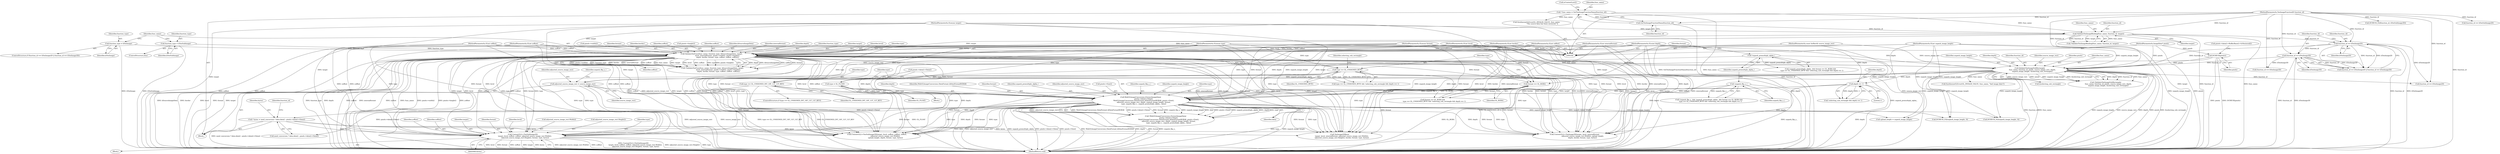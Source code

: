 digraph "0_Chrome_b43de74aa37a65c608308a122098204ab9c2702f@pointer" {
"1000299" [label="(Call,ContextGL()->TexSubImage2D(\n        target, level, xoffset, yoffset, adjusted_source_image_rect.Width(),\n         adjusted_source_image_rect.Height(), format, type, bytes))"];
"1000159" [label="(Call,ValidateTexFunc(func_name, function_type, kSourceImageData, target,\n                       level, internalformat, pixels->width(), pixels->height(),\n                       depth, border, format, type, xoffset, yoffset, zoffset))"];
"1000136" [label="(Call,ValidateTexImageBinding(func_name, function_id, target))"];
"1000117" [label="(Call,* func_name = GetTexImageFunctionName(function_id))"];
"1000119" [label="(Call,GetTexImageFunctionName(function_id))"];
"1000101" [label="(MethodParameterIn,TexImageFunctionID function_id)"];
"1000102" [label="(MethodParameterIn,GLenum target)"];
"1000150" [label="(Call,function_type = kTexImage)"];
"1000154" [label="(Call,function_type = kTexSubImage)"];
"1000103" [label="(MethodParameterIn,GLint level)"];
"1000104" [label="(MethodParameterIn,GLint internalformat)"];
"1000108" [label="(MethodParameterIn,GLsizei depth)"];
"1000105" [label="(MethodParameterIn,GLint border)"];
"1000106" [label="(MethodParameterIn,GLenum format)"];
"1000107" [label="(MethodParameterIn,GLenum type)"];
"1000109" [label="(MethodParameterIn,GLint xoffset)"];
"1000110" [label="(MethodParameterIn,GLint yoffset)"];
"1000111" [label="(MethodParameterIn,GLint zoffset)"];
"1000246" [label="(Call,WebGLImageConversion::ExtractImageData(\n            pixels->data()->Data(),\n            WebGLImageConversion::DataFormat::kDataFormatRGBA8, pixels->Size(),\n            adjusted_source_image_rect, depth, unpack_image_height, format,\n            type, unpack_flip_y_, unpack_premultiply_alpha_, data))"];
"1000194" [label="(Call,adjusted_source_image_rect = source_image_rect)"];
"1000182" [label="(Call,ValidateTexImageSubRectangle(\n          func_name, function_id, pixels, source_image_rect, depth,\n          unpack_image_height, &selecting_sub_rectangle))"];
"1000147" [label="(Call,function_id == kTexImage3D)"];
"1000144" [label="(Call,function_id == kTexImage2D)"];
"1000124" [label="(Call,DCHECK(pixels))"];
"1000112" [label="(MethodParameterIn,ImageData* pixels)"];
"1000113" [label="(MethodParameterIn,const IntRect& source_image_rect)"];
"1000114" [label="(MethodParameterIn,GLint unpack_image_height)"];
"1000227" [label="(Call,depth == 1)"];
"1000217" [label="(Call,format == GL_RGBA)"];
"1000237" [label="(Call,type == GL_UNSIGNED_INT_10F_11F_11F_REV)"];
"1000221" [label="(Call,type == GL_UNSIGNED_BYTE)"];
"1000241" [label="(Call,type = GL_FLOAT)"];
"1000211" [label="(Call,!unpack_flip_y_)"];
"1000214" [label="(Call,!unpack_premultiply_alpha_)"];
"1000266" [label="(Call,* bytes = need_conversion ? data.data() : pixels->data()->Data())"];
"1000195" [label="(Identifier,adjusted_source_image_rect)"];
"1000104" [label="(MethodParameterIn,GLint internalformat)"];
"1000110" [label="(MethodParameterIn,GLint yoffset)"];
"1000172" [label="(Identifier,xoffset)"];
"1000113" [label="(MethodParameterIn,const IntRect& source_image_rect)"];
"1000103" [label="(MethodParameterIn,GLint level)"];
"1000105" [label="(MethodParameterIn,GLint border)"];
"1000251" [label="(Identifier,depth)"];
"1000268" [label="(Call,need_conversion ? data.data() : pixels->data()->Data())"];
"1000162" [label="(Identifier,kSourceImageData)"];
"1000248" [label="(Identifier,WebGLImageConversion::DataFormat::kDataFormatRGBA8)"];
"1000196" [label="(Identifier,source_image_rect)"];
"1000242" [label="(Identifier,type)"];
"1000122" [label="(Call,isContextLost())"];
"1000194" [label="(Call,adjusted_source_image_rect = source_image_rect)"];
"1000219" [label="(Identifier,GL_RGBA)"];
"1000198" [label="(Identifier,unpack_flip_y_)"];
"1000215" [label="(Identifier,unpack_premultiply_alpha_)"];
"1000101" [label="(MethodParameterIn,TexImageFunctionID function_id)"];
"1000137" [label="(Identifier,func_name)"];
"1000150" [label="(Call,function_type = kTexImage)"];
"1000280" [label="(Call,TexImage2DBase(\n        target, level, internalformat, adjusted_source_image_rect.Width(),\n        adjusted_source_image_rect.Height(), border, format, type, bytes))"];
"1000212" [label="(Identifier,unpack_flip_y_)"];
"1000253" [label="(Identifier,format)"];
"1000188" [label="(Identifier,unpack_image_height)"];
"1000181" [label="(Call,!ValidateTexImageSubRectangle(\n          func_name, function_id, pixels, source_image_rect, depth,\n          unpack_image_height, &selecting_sub_rectangle))"];
"1000256" [label="(Identifier,unpack_premultiply_alpha_)"];
"1000226" [label="(Identifier,selecting_sub_rectangle)"];
"1000154" [label="(Call,function_type = kTexSubImage)"];
"1000224" [label="(Call,!selecting_sub_rectangle && depth == 1)"];
"1000182" [label="(Call,ValidateTexImageSubRectangle(\n          func_name, function_id, pixels, source_image_rect, depth,\n          unpack_image_height, &selecting_sub_rectangle))"];
"1000152" [label="(Identifier,kTexImage)"];
"1000246" [label="(Call,WebGLImageConversion::ExtractImageData(\n            pixels->data()->Data(),\n            WebGLImageConversion::DataFormat::kDataFormatRGBA8, pixels->Size(),\n            adjusted_source_image_rect, depth, unpack_image_height, format,\n            type, unpack_flip_y_, unpack_premultiply_alpha_, data))"];
"1000243" [label="(Identifier,GL_FLOAT)"];
"1000165" [label="(Identifier,internalformat)"];
"1000240" [label="(Block,)"];
"1000247" [label="(Call,pixels->data()->Data())"];
"1000222" [label="(Identifier,type)"];
"1000342" [label="(Call,ContextGL()->TexSubImage3D(target, level, xoffset, yoffset, zoffset,\n                                 adjusted_source_image_rect.Width(),\n                                 upload_height, depth, format, type, bytes))"];
"1000151" [label="(Identifier,function_type)"];
"1000216" [label="(Call,format == GL_RGBA &&\n      type == GL_UNSIGNED_BYTE && !selecting_sub_rectangle && depth == 1)"];
"1000147" [label="(Call,function_id == kTexImage3D)"];
"1000107" [label="(MethodParameterIn,GLenum type)"];
"1000148" [label="(Identifier,function_id)"];
"1000239" [label="(Identifier,GL_UNSIGNED_INT_10F_11F_11F_REV)"];
"1000326" [label="(Call,ContextGL()->TexImage3D(target, level, internalformat,\n                               adjusted_source_image_rect.Width(), upload_height,\n                              depth, border, format, type, bytes))"];
"1000145" [label="(Identifier,function_id)"];
"1000106" [label="(MethodParameterIn,GLenum format)"];
"1000146" [label="(Identifier,kTexImage2D)"];
"1000168" [label="(Identifier,depth)"];
"1000115" [label="(Block,)"];
"1000220" [label="(Call,type == GL_UNSIGNED_BYTE && !selecting_sub_rectangle && depth == 1)"];
"1000161" [label="(Identifier,function_type)"];
"1000304" [label="(Call,adjusted_source_image_rect.Width())"];
"1000156" [label="(Identifier,kTexSubImage)"];
"1000111" [label="(MethodParameterIn,GLint zoffset)"];
"1000273" [label="(Call,function_id == kTexImage2D)"];
"1000227" [label="(Call,depth == 1)"];
"1000149" [label="(Identifier,kTexImage3D)"];
"1000139" [label="(Identifier,target)"];
"1000267" [label="(Identifier,bytes)"];
"1000163" [label="(Identifier,target)"];
"1000155" [label="(Identifier,function_type)"];
"1000108" [label="(MethodParameterIn,GLsizei depth)"];
"1000250" [label="(Identifier,adjusted_source_image_rect)"];
"1000125" [label="(Identifier,pixels)"];
"1000295" [label="(Block,)"];
"1000318" [label="(Call,upload_height = unpack_image_height)"];
"1000153" [label="(ControlStructure,else)"];
"1000228" [label="(Identifier,depth)"];
"1000236" [label="(ControlStructure,if (type == GL_UNSIGNED_INT_10F_11F_11F_REV))"];
"1000277" [label="(Call,DCHECK_EQ(unpack_image_height, 0))"];
"1000187" [label="(Identifier,depth)"];
"1000124" [label="(Call,DCHECK(pixels))"];
"1000158" [label="(Call,!ValidateTexFunc(func_name, function_type, kSourceImageData, target,\n                       level, internalformat, pixels->width(), pixels->height(),\n                       depth, border, format, type, xoffset, yoffset, zoffset))"];
"1000305" [label="(Call,adjusted_source_image_rect.Height())"];
"1000292" [label="(Call,function_id == kTexSubImage2D)"];
"1000112" [label="(MethodParameterIn,ImageData* pixels)"];
"1000218" [label="(Identifier,format)"];
"1000274" [label="(Identifier,function_id)"];
"1000221" [label="(Call,type == GL_UNSIGNED_BYTE)"];
"1000164" [label="(Identifier,level)"];
"1000245" [label="(Call,!WebGLImageConversion::ExtractImageData(\n            pixels->data()->Data(),\n            WebGLImageConversion::DataFormat::kDataFormatRGBA8, pixels->Size(),\n            adjusted_source_image_rect, depth, unpack_image_height, format,\n            type, unpack_flip_y_, unpack_premultiply_alpha_, data))"];
"1000171" [label="(Identifier,type)"];
"1000266" [label="(Call,* bytes = need_conversion ? data.data() : pixels->data()->Data())"];
"1000129" [label="(Call,SynthesizeGLError(GL_INVALID_VALUE, func_name,\n                      \"The source data has been neutered.\"))"];
"1000308" [label="(Identifier,bytes)"];
"1000238" [label="(Identifier,type)"];
"1000135" [label="(Call,!ValidateTexImageBinding(func_name, function_id, target))"];
"1000118" [label="(Identifier,func_name)"];
"1000214" [label="(Call,!unpack_premultiply_alpha_)"];
"1000136" [label="(Call,ValidateTexImageBinding(func_name, function_id, target))"];
"1000307" [label="(Identifier,type)"];
"1000249" [label="(Call,pixels->Size())"];
"1000119" [label="(Call,GetTexImageFunctionName(function_id))"];
"1000144" [label="(Call,function_id == kTexImage2D)"];
"1000120" [label="(Identifier,function_id)"];
"1000184" [label="(Identifier,function_id)"];
"1000117" [label="(Call,* func_name = GetTexImageFunctionName(function_id))"];
"1000229" [label="(Literal,1)"];
"1000166" [label="(Call,pixels->width())"];
"1000143" [label="(Call,function_id == kTexImage2D || function_id == kTexImage3D)"];
"1000300" [label="(Identifier,target)"];
"1000170" [label="(Identifier,format)"];
"1000339" [label="(Call,DCHECK_EQ(function_id, kTexSubImage3D))"];
"1000186" [label="(Identifier,source_image_rect)"];
"1000306" [label="(Identifier,format)"];
"1000160" [label="(Identifier,func_name)"];
"1000138" [label="(Identifier,function_id)"];
"1000301" [label="(Identifier,level)"];
"1000241" [label="(Call,type = GL_FLOAT)"];
"1000223" [label="(Identifier,GL_UNSIGNED_BYTE)"];
"1000322" [label="(Call,function_id == kTexImage3D)"];
"1000185" [label="(Identifier,pixels)"];
"1000354" [label="(MethodReturn,void)"];
"1000211" [label="(Call,!unpack_flip_y_)"];
"1000183" [label="(Identifier,func_name)"];
"1000296" [label="(Call,DCHECK_EQ(unpack_image_height, 0))"];
"1000255" [label="(Identifier,unpack_flip_y_)"];
"1000114" [label="(MethodParameterIn,GLint unpack_image_height)"];
"1000299" [label="(Call,ContextGL()->TexSubImage2D(\n        target, level, xoffset, yoffset, adjusted_source_image_rect.Width(),\n         adjusted_source_image_rect.Height(), format, type, bytes))"];
"1000303" [label="(Identifier,yoffset)"];
"1000169" [label="(Identifier,border)"];
"1000259" [label="(Call,SynthesizeGLError(GL_INVALID_VALUE, func_name, \"bad image data\"))"];
"1000102" [label="(MethodParameterIn,GLenum target)"];
"1000174" [label="(Identifier,zoffset)"];
"1000210" [label="(Call,!unpack_flip_y_ && !unpack_premultiply_alpha_ && format == GL_RGBA &&\n      type == GL_UNSIGNED_BYTE && !selecting_sub_rectangle && depth == 1)"];
"1000237" [label="(Call,type == GL_UNSIGNED_INT_10F_11F_11F_REV)"];
"1000159" [label="(Call,ValidateTexFunc(func_name, function_type, kSourceImageData, target,\n                       level, internalformat, pixels->width(), pixels->height(),\n                       depth, border, format, type, xoffset, yoffset, zoffset))"];
"1000142" [label="(ControlStructure,if (function_id == kTexImage2D || function_id == kTexImage3D))"];
"1000217" [label="(Call,format == GL_RGBA)"];
"1000109" [label="(MethodParameterIn,GLint xoffset)"];
"1000252" [label="(Identifier,unpack_image_height)"];
"1000127" [label="(Call,pixels->data()->BufferBase()->IsNeutered())"];
"1000213" [label="(Call,!unpack_premultiply_alpha_ && format == GL_RGBA &&\n      type == GL_UNSIGNED_BYTE && !selecting_sub_rectangle && depth == 1)"];
"1000302" [label="(Identifier,xoffset)"];
"1000257" [label="(Identifier,data)"];
"1000254" [label="(Identifier,type)"];
"1000189" [label="(Call,&selecting_sub_rectangle)"];
"1000173" [label="(Identifier,yoffset)"];
"1000167" [label="(Call,pixels->height())"];
"1000299" -> "1000295"  [label="AST: "];
"1000299" -> "1000308"  [label="CFG: "];
"1000300" -> "1000299"  [label="AST: "];
"1000301" -> "1000299"  [label="AST: "];
"1000302" -> "1000299"  [label="AST: "];
"1000303" -> "1000299"  [label="AST: "];
"1000304" -> "1000299"  [label="AST: "];
"1000305" -> "1000299"  [label="AST: "];
"1000306" -> "1000299"  [label="AST: "];
"1000307" -> "1000299"  [label="AST: "];
"1000308" -> "1000299"  [label="AST: "];
"1000354" -> "1000299"  [label="CFG: "];
"1000299" -> "1000354"  [label="DDG: adjusted_source_image_rect.Width()"];
"1000299" -> "1000354"  [label="DDG: yoffset"];
"1000299" -> "1000354"  [label="DDG: ContextGL()->TexSubImage2D(\n        target, level, xoffset, yoffset, adjusted_source_image_rect.Width(),\n         adjusted_source_image_rect.Height(), format, type, bytes)"];
"1000299" -> "1000354"  [label="DDG: adjusted_source_image_rect.Height()"];
"1000299" -> "1000354"  [label="DDG: type"];
"1000299" -> "1000354"  [label="DDG: level"];
"1000299" -> "1000354"  [label="DDG: format"];
"1000299" -> "1000354"  [label="DDG: xoffset"];
"1000299" -> "1000354"  [label="DDG: target"];
"1000299" -> "1000354"  [label="DDG: bytes"];
"1000159" -> "1000299"  [label="DDG: target"];
"1000159" -> "1000299"  [label="DDG: level"];
"1000159" -> "1000299"  [label="DDG: xoffset"];
"1000159" -> "1000299"  [label="DDG: yoffset"];
"1000159" -> "1000299"  [label="DDG: format"];
"1000159" -> "1000299"  [label="DDG: type"];
"1000102" -> "1000299"  [label="DDG: target"];
"1000103" -> "1000299"  [label="DDG: level"];
"1000109" -> "1000299"  [label="DDG: xoffset"];
"1000110" -> "1000299"  [label="DDG: yoffset"];
"1000246" -> "1000299"  [label="DDG: format"];
"1000246" -> "1000299"  [label="DDG: type"];
"1000217" -> "1000299"  [label="DDG: format"];
"1000106" -> "1000299"  [label="DDG: format"];
"1000221" -> "1000299"  [label="DDG: type"];
"1000107" -> "1000299"  [label="DDG: type"];
"1000266" -> "1000299"  [label="DDG: bytes"];
"1000159" -> "1000158"  [label="AST: "];
"1000159" -> "1000174"  [label="CFG: "];
"1000160" -> "1000159"  [label="AST: "];
"1000161" -> "1000159"  [label="AST: "];
"1000162" -> "1000159"  [label="AST: "];
"1000163" -> "1000159"  [label="AST: "];
"1000164" -> "1000159"  [label="AST: "];
"1000165" -> "1000159"  [label="AST: "];
"1000166" -> "1000159"  [label="AST: "];
"1000167" -> "1000159"  [label="AST: "];
"1000168" -> "1000159"  [label="AST: "];
"1000169" -> "1000159"  [label="AST: "];
"1000170" -> "1000159"  [label="AST: "];
"1000171" -> "1000159"  [label="AST: "];
"1000172" -> "1000159"  [label="AST: "];
"1000173" -> "1000159"  [label="AST: "];
"1000174" -> "1000159"  [label="AST: "];
"1000158" -> "1000159"  [label="CFG: "];
"1000159" -> "1000354"  [label="DDG: level"];
"1000159" -> "1000354"  [label="DDG: depth"];
"1000159" -> "1000354"  [label="DDG: xoffset"];
"1000159" -> "1000354"  [label="DDG: border"];
"1000159" -> "1000354"  [label="DDG: func_name"];
"1000159" -> "1000354"  [label="DDG: pixels->width()"];
"1000159" -> "1000354"  [label="DDG: pixels->height()"];
"1000159" -> "1000354"  [label="DDG: yoffset"];
"1000159" -> "1000354"  [label="DDG: type"];
"1000159" -> "1000354"  [label="DDG: format"];
"1000159" -> "1000354"  [label="DDG: target"];
"1000159" -> "1000354"  [label="DDG: kSourceImageData"];
"1000159" -> "1000354"  [label="DDG: function_type"];
"1000159" -> "1000354"  [label="DDG: zoffset"];
"1000159" -> "1000354"  [label="DDG: internalformat"];
"1000159" -> "1000158"  [label="DDG: depth"];
"1000159" -> "1000158"  [label="DDG: kSourceImageData"];
"1000159" -> "1000158"  [label="DDG: xoffset"];
"1000159" -> "1000158"  [label="DDG: format"];
"1000159" -> "1000158"  [label="DDG: pixels->width()"];
"1000159" -> "1000158"  [label="DDG: function_type"];
"1000159" -> "1000158"  [label="DDG: border"];
"1000159" -> "1000158"  [label="DDG: internalformat"];
"1000159" -> "1000158"  [label="DDG: yoffset"];
"1000159" -> "1000158"  [label="DDG: func_name"];
"1000159" -> "1000158"  [label="DDG: target"];
"1000159" -> "1000158"  [label="DDG: level"];
"1000159" -> "1000158"  [label="DDG: zoffset"];
"1000159" -> "1000158"  [label="DDG: type"];
"1000159" -> "1000158"  [label="DDG: pixels->height()"];
"1000136" -> "1000159"  [label="DDG: func_name"];
"1000136" -> "1000159"  [label="DDG: target"];
"1000150" -> "1000159"  [label="DDG: function_type"];
"1000154" -> "1000159"  [label="DDG: function_type"];
"1000102" -> "1000159"  [label="DDG: target"];
"1000103" -> "1000159"  [label="DDG: level"];
"1000104" -> "1000159"  [label="DDG: internalformat"];
"1000108" -> "1000159"  [label="DDG: depth"];
"1000105" -> "1000159"  [label="DDG: border"];
"1000106" -> "1000159"  [label="DDG: format"];
"1000107" -> "1000159"  [label="DDG: type"];
"1000109" -> "1000159"  [label="DDG: xoffset"];
"1000110" -> "1000159"  [label="DDG: yoffset"];
"1000111" -> "1000159"  [label="DDG: zoffset"];
"1000159" -> "1000182"  [label="DDG: func_name"];
"1000159" -> "1000182"  [label="DDG: depth"];
"1000159" -> "1000217"  [label="DDG: format"];
"1000159" -> "1000221"  [label="DDG: type"];
"1000159" -> "1000237"  [label="DDG: type"];
"1000159" -> "1000246"  [label="DDG: format"];
"1000159" -> "1000280"  [label="DDG: target"];
"1000159" -> "1000280"  [label="DDG: level"];
"1000159" -> "1000280"  [label="DDG: internalformat"];
"1000159" -> "1000280"  [label="DDG: border"];
"1000159" -> "1000280"  [label="DDG: format"];
"1000159" -> "1000280"  [label="DDG: type"];
"1000159" -> "1000326"  [label="DDG: target"];
"1000159" -> "1000326"  [label="DDG: level"];
"1000159" -> "1000326"  [label="DDG: internalformat"];
"1000159" -> "1000326"  [label="DDG: border"];
"1000159" -> "1000326"  [label="DDG: format"];
"1000159" -> "1000326"  [label="DDG: type"];
"1000159" -> "1000342"  [label="DDG: target"];
"1000159" -> "1000342"  [label="DDG: level"];
"1000159" -> "1000342"  [label="DDG: xoffset"];
"1000159" -> "1000342"  [label="DDG: yoffset"];
"1000159" -> "1000342"  [label="DDG: zoffset"];
"1000159" -> "1000342"  [label="DDG: format"];
"1000159" -> "1000342"  [label="DDG: type"];
"1000136" -> "1000135"  [label="AST: "];
"1000136" -> "1000139"  [label="CFG: "];
"1000137" -> "1000136"  [label="AST: "];
"1000138" -> "1000136"  [label="AST: "];
"1000139" -> "1000136"  [label="AST: "];
"1000135" -> "1000136"  [label="CFG: "];
"1000136" -> "1000354"  [label="DDG: target"];
"1000136" -> "1000354"  [label="DDG: function_id"];
"1000136" -> "1000354"  [label="DDG: func_name"];
"1000136" -> "1000135"  [label="DDG: func_name"];
"1000136" -> "1000135"  [label="DDG: function_id"];
"1000136" -> "1000135"  [label="DDG: target"];
"1000117" -> "1000136"  [label="DDG: func_name"];
"1000119" -> "1000136"  [label="DDG: function_id"];
"1000101" -> "1000136"  [label="DDG: function_id"];
"1000102" -> "1000136"  [label="DDG: target"];
"1000136" -> "1000144"  [label="DDG: function_id"];
"1000117" -> "1000115"  [label="AST: "];
"1000117" -> "1000119"  [label="CFG: "];
"1000118" -> "1000117"  [label="AST: "];
"1000119" -> "1000117"  [label="AST: "];
"1000122" -> "1000117"  [label="CFG: "];
"1000117" -> "1000354"  [label="DDG: func_name"];
"1000117" -> "1000354"  [label="DDG: GetTexImageFunctionName(function_id)"];
"1000119" -> "1000117"  [label="DDG: function_id"];
"1000117" -> "1000129"  [label="DDG: func_name"];
"1000119" -> "1000120"  [label="CFG: "];
"1000120" -> "1000119"  [label="AST: "];
"1000119" -> "1000354"  [label="DDG: function_id"];
"1000101" -> "1000119"  [label="DDG: function_id"];
"1000101" -> "1000100"  [label="AST: "];
"1000101" -> "1000354"  [label="DDG: function_id"];
"1000101" -> "1000144"  [label="DDG: function_id"];
"1000101" -> "1000147"  [label="DDG: function_id"];
"1000101" -> "1000182"  [label="DDG: function_id"];
"1000101" -> "1000273"  [label="DDG: function_id"];
"1000101" -> "1000292"  [label="DDG: function_id"];
"1000101" -> "1000322"  [label="DDG: function_id"];
"1000101" -> "1000339"  [label="DDG: function_id"];
"1000102" -> "1000100"  [label="AST: "];
"1000102" -> "1000354"  [label="DDG: target"];
"1000102" -> "1000280"  [label="DDG: target"];
"1000102" -> "1000326"  [label="DDG: target"];
"1000102" -> "1000342"  [label="DDG: target"];
"1000150" -> "1000142"  [label="AST: "];
"1000150" -> "1000152"  [label="CFG: "];
"1000151" -> "1000150"  [label="AST: "];
"1000152" -> "1000150"  [label="AST: "];
"1000160" -> "1000150"  [label="CFG: "];
"1000150" -> "1000354"  [label="DDG: kTexImage"];
"1000154" -> "1000153"  [label="AST: "];
"1000154" -> "1000156"  [label="CFG: "];
"1000155" -> "1000154"  [label="AST: "];
"1000156" -> "1000154"  [label="AST: "];
"1000160" -> "1000154"  [label="CFG: "];
"1000154" -> "1000354"  [label="DDG: kTexSubImage"];
"1000103" -> "1000100"  [label="AST: "];
"1000103" -> "1000354"  [label="DDG: level"];
"1000103" -> "1000280"  [label="DDG: level"];
"1000103" -> "1000326"  [label="DDG: level"];
"1000103" -> "1000342"  [label="DDG: level"];
"1000104" -> "1000100"  [label="AST: "];
"1000104" -> "1000354"  [label="DDG: internalformat"];
"1000104" -> "1000280"  [label="DDG: internalformat"];
"1000104" -> "1000326"  [label="DDG: internalformat"];
"1000108" -> "1000100"  [label="AST: "];
"1000108" -> "1000354"  [label="DDG: depth"];
"1000108" -> "1000182"  [label="DDG: depth"];
"1000108" -> "1000227"  [label="DDG: depth"];
"1000108" -> "1000246"  [label="DDG: depth"];
"1000108" -> "1000326"  [label="DDG: depth"];
"1000108" -> "1000342"  [label="DDG: depth"];
"1000105" -> "1000100"  [label="AST: "];
"1000105" -> "1000354"  [label="DDG: border"];
"1000105" -> "1000280"  [label="DDG: border"];
"1000105" -> "1000326"  [label="DDG: border"];
"1000106" -> "1000100"  [label="AST: "];
"1000106" -> "1000354"  [label="DDG: format"];
"1000106" -> "1000217"  [label="DDG: format"];
"1000106" -> "1000246"  [label="DDG: format"];
"1000106" -> "1000280"  [label="DDG: format"];
"1000106" -> "1000326"  [label="DDG: format"];
"1000106" -> "1000342"  [label="DDG: format"];
"1000107" -> "1000100"  [label="AST: "];
"1000107" -> "1000354"  [label="DDG: type"];
"1000107" -> "1000221"  [label="DDG: type"];
"1000107" -> "1000237"  [label="DDG: type"];
"1000107" -> "1000241"  [label="DDG: type"];
"1000107" -> "1000246"  [label="DDG: type"];
"1000107" -> "1000280"  [label="DDG: type"];
"1000107" -> "1000326"  [label="DDG: type"];
"1000107" -> "1000342"  [label="DDG: type"];
"1000109" -> "1000100"  [label="AST: "];
"1000109" -> "1000354"  [label="DDG: xoffset"];
"1000109" -> "1000342"  [label="DDG: xoffset"];
"1000110" -> "1000100"  [label="AST: "];
"1000110" -> "1000354"  [label="DDG: yoffset"];
"1000110" -> "1000342"  [label="DDG: yoffset"];
"1000111" -> "1000100"  [label="AST: "];
"1000111" -> "1000354"  [label="DDG: zoffset"];
"1000111" -> "1000342"  [label="DDG: zoffset"];
"1000246" -> "1000245"  [label="AST: "];
"1000246" -> "1000257"  [label="CFG: "];
"1000247" -> "1000246"  [label="AST: "];
"1000248" -> "1000246"  [label="AST: "];
"1000249" -> "1000246"  [label="AST: "];
"1000250" -> "1000246"  [label="AST: "];
"1000251" -> "1000246"  [label="AST: "];
"1000252" -> "1000246"  [label="AST: "];
"1000253" -> "1000246"  [label="AST: "];
"1000254" -> "1000246"  [label="AST: "];
"1000255" -> "1000246"  [label="AST: "];
"1000256" -> "1000246"  [label="AST: "];
"1000257" -> "1000246"  [label="AST: "];
"1000245" -> "1000246"  [label="CFG: "];
"1000246" -> "1000354"  [label="DDG: WebGLImageConversion::DataFormat::kDataFormatRGBA8"];
"1000246" -> "1000354"  [label="DDG: depth"];
"1000246" -> "1000354"  [label="DDG: format"];
"1000246" -> "1000354"  [label="DDG: unpack_flip_y_"];
"1000246" -> "1000354"  [label="DDG: type"];
"1000246" -> "1000354"  [label="DDG: unpack_image_height"];
"1000246" -> "1000354"  [label="DDG: data"];
"1000246" -> "1000354"  [label="DDG: adjusted_source_image_rect"];
"1000246" -> "1000354"  [label="DDG: unpack_premultiply_alpha_"];
"1000246" -> "1000354"  [label="DDG: pixels->data()->Data()"];
"1000246" -> "1000354"  [label="DDG: pixels->Size()"];
"1000246" -> "1000245"  [label="DDG: WebGLImageConversion::DataFormat::kDataFormatRGBA8"];
"1000246" -> "1000245"  [label="DDG: pixels->data()->Data()"];
"1000246" -> "1000245"  [label="DDG: format"];
"1000246" -> "1000245"  [label="DDG: unpack_flip_y_"];
"1000246" -> "1000245"  [label="DDG: unpack_image_height"];
"1000246" -> "1000245"  [label="DDG: data"];
"1000246" -> "1000245"  [label="DDG: pixels->Size()"];
"1000246" -> "1000245"  [label="DDG: unpack_premultiply_alpha_"];
"1000246" -> "1000245"  [label="DDG: depth"];
"1000246" -> "1000245"  [label="DDG: type"];
"1000246" -> "1000245"  [label="DDG: adjusted_source_image_rect"];
"1000194" -> "1000246"  [label="DDG: adjusted_source_image_rect"];
"1000182" -> "1000246"  [label="DDG: depth"];
"1000182" -> "1000246"  [label="DDG: unpack_image_height"];
"1000227" -> "1000246"  [label="DDG: depth"];
"1000114" -> "1000246"  [label="DDG: unpack_image_height"];
"1000217" -> "1000246"  [label="DDG: format"];
"1000237" -> "1000246"  [label="DDG: type"];
"1000241" -> "1000246"  [label="DDG: type"];
"1000211" -> "1000246"  [label="DDG: unpack_flip_y_"];
"1000214" -> "1000246"  [label="DDG: unpack_premultiply_alpha_"];
"1000246" -> "1000266"  [label="DDG: pixels->data()->Data()"];
"1000246" -> "1000268"  [label="DDG: pixels->data()->Data()"];
"1000246" -> "1000277"  [label="DDG: unpack_image_height"];
"1000246" -> "1000280"  [label="DDG: format"];
"1000246" -> "1000280"  [label="DDG: type"];
"1000246" -> "1000296"  [label="DDG: unpack_image_height"];
"1000246" -> "1000318"  [label="DDG: unpack_image_height"];
"1000246" -> "1000326"  [label="DDG: depth"];
"1000246" -> "1000326"  [label="DDG: format"];
"1000246" -> "1000326"  [label="DDG: type"];
"1000246" -> "1000342"  [label="DDG: depth"];
"1000246" -> "1000342"  [label="DDG: format"];
"1000246" -> "1000342"  [label="DDG: type"];
"1000194" -> "1000115"  [label="AST: "];
"1000194" -> "1000196"  [label="CFG: "];
"1000195" -> "1000194"  [label="AST: "];
"1000196" -> "1000194"  [label="AST: "];
"1000198" -> "1000194"  [label="CFG: "];
"1000194" -> "1000354"  [label="DDG: adjusted_source_image_rect"];
"1000194" -> "1000354"  [label="DDG: source_image_rect"];
"1000182" -> "1000194"  [label="DDG: source_image_rect"];
"1000113" -> "1000194"  [label="DDG: source_image_rect"];
"1000182" -> "1000181"  [label="AST: "];
"1000182" -> "1000189"  [label="CFG: "];
"1000183" -> "1000182"  [label="AST: "];
"1000184" -> "1000182"  [label="AST: "];
"1000185" -> "1000182"  [label="AST: "];
"1000186" -> "1000182"  [label="AST: "];
"1000187" -> "1000182"  [label="AST: "];
"1000188" -> "1000182"  [label="AST: "];
"1000189" -> "1000182"  [label="AST: "];
"1000181" -> "1000182"  [label="CFG: "];
"1000182" -> "1000354"  [label="DDG: unpack_image_height"];
"1000182" -> "1000354"  [label="DDG: source_image_rect"];
"1000182" -> "1000354"  [label="DDG: depth"];
"1000182" -> "1000354"  [label="DDG: pixels"];
"1000182" -> "1000354"  [label="DDG: &selecting_sub_rectangle"];
"1000182" -> "1000354"  [label="DDG: function_id"];
"1000182" -> "1000354"  [label="DDG: func_name"];
"1000182" -> "1000181"  [label="DDG: depth"];
"1000182" -> "1000181"  [label="DDG: function_id"];
"1000182" -> "1000181"  [label="DDG: func_name"];
"1000182" -> "1000181"  [label="DDG: source_image_rect"];
"1000182" -> "1000181"  [label="DDG: pixels"];
"1000182" -> "1000181"  [label="DDG: unpack_image_height"];
"1000182" -> "1000181"  [label="DDG: &selecting_sub_rectangle"];
"1000147" -> "1000182"  [label="DDG: function_id"];
"1000144" -> "1000182"  [label="DDG: function_id"];
"1000124" -> "1000182"  [label="DDG: pixels"];
"1000112" -> "1000182"  [label="DDG: pixels"];
"1000113" -> "1000182"  [label="DDG: source_image_rect"];
"1000114" -> "1000182"  [label="DDG: unpack_image_height"];
"1000182" -> "1000227"  [label="DDG: depth"];
"1000182" -> "1000259"  [label="DDG: func_name"];
"1000182" -> "1000273"  [label="DDG: function_id"];
"1000182" -> "1000277"  [label="DDG: unpack_image_height"];
"1000182" -> "1000296"  [label="DDG: unpack_image_height"];
"1000182" -> "1000318"  [label="DDG: unpack_image_height"];
"1000182" -> "1000326"  [label="DDG: depth"];
"1000182" -> "1000342"  [label="DDG: depth"];
"1000147" -> "1000143"  [label="AST: "];
"1000147" -> "1000149"  [label="CFG: "];
"1000148" -> "1000147"  [label="AST: "];
"1000149" -> "1000147"  [label="AST: "];
"1000143" -> "1000147"  [label="CFG: "];
"1000147" -> "1000354"  [label="DDG: kTexImage3D"];
"1000147" -> "1000354"  [label="DDG: function_id"];
"1000147" -> "1000143"  [label="DDG: function_id"];
"1000147" -> "1000143"  [label="DDG: kTexImage3D"];
"1000144" -> "1000147"  [label="DDG: function_id"];
"1000147" -> "1000322"  [label="DDG: kTexImage3D"];
"1000144" -> "1000143"  [label="AST: "];
"1000144" -> "1000146"  [label="CFG: "];
"1000145" -> "1000144"  [label="AST: "];
"1000146" -> "1000144"  [label="AST: "];
"1000148" -> "1000144"  [label="CFG: "];
"1000143" -> "1000144"  [label="CFG: "];
"1000144" -> "1000354"  [label="DDG: function_id"];
"1000144" -> "1000354"  [label="DDG: kTexImage2D"];
"1000144" -> "1000143"  [label="DDG: function_id"];
"1000144" -> "1000143"  [label="DDG: kTexImage2D"];
"1000144" -> "1000273"  [label="DDG: kTexImage2D"];
"1000124" -> "1000115"  [label="AST: "];
"1000124" -> "1000125"  [label="CFG: "];
"1000125" -> "1000124"  [label="AST: "];
"1000127" -> "1000124"  [label="CFG: "];
"1000124" -> "1000354"  [label="DDG: pixels"];
"1000124" -> "1000354"  [label="DDG: DCHECK(pixels)"];
"1000112" -> "1000124"  [label="DDG: pixels"];
"1000112" -> "1000100"  [label="AST: "];
"1000112" -> "1000354"  [label="DDG: pixels"];
"1000113" -> "1000100"  [label="AST: "];
"1000113" -> "1000354"  [label="DDG: source_image_rect"];
"1000114" -> "1000100"  [label="AST: "];
"1000114" -> "1000354"  [label="DDG: unpack_image_height"];
"1000114" -> "1000277"  [label="DDG: unpack_image_height"];
"1000114" -> "1000296"  [label="DDG: unpack_image_height"];
"1000114" -> "1000318"  [label="DDG: unpack_image_height"];
"1000227" -> "1000224"  [label="AST: "];
"1000227" -> "1000229"  [label="CFG: "];
"1000228" -> "1000227"  [label="AST: "];
"1000229" -> "1000227"  [label="AST: "];
"1000224" -> "1000227"  [label="CFG: "];
"1000227" -> "1000354"  [label="DDG: depth"];
"1000227" -> "1000224"  [label="DDG: depth"];
"1000227" -> "1000224"  [label="DDG: 1"];
"1000227" -> "1000326"  [label="DDG: depth"];
"1000227" -> "1000342"  [label="DDG: depth"];
"1000217" -> "1000216"  [label="AST: "];
"1000217" -> "1000219"  [label="CFG: "];
"1000218" -> "1000217"  [label="AST: "];
"1000219" -> "1000217"  [label="AST: "];
"1000222" -> "1000217"  [label="CFG: "];
"1000216" -> "1000217"  [label="CFG: "];
"1000217" -> "1000354"  [label="DDG: GL_RGBA"];
"1000217" -> "1000216"  [label="DDG: format"];
"1000217" -> "1000216"  [label="DDG: GL_RGBA"];
"1000217" -> "1000280"  [label="DDG: format"];
"1000217" -> "1000326"  [label="DDG: format"];
"1000217" -> "1000342"  [label="DDG: format"];
"1000237" -> "1000236"  [label="AST: "];
"1000237" -> "1000239"  [label="CFG: "];
"1000238" -> "1000237"  [label="AST: "];
"1000239" -> "1000237"  [label="AST: "];
"1000242" -> "1000237"  [label="CFG: "];
"1000247" -> "1000237"  [label="CFG: "];
"1000237" -> "1000354"  [label="DDG: type == GL_UNSIGNED_INT_10F_11F_11F_REV"];
"1000237" -> "1000354"  [label="DDG: GL_UNSIGNED_INT_10F_11F_11F_REV"];
"1000221" -> "1000237"  [label="DDG: type"];
"1000221" -> "1000220"  [label="AST: "];
"1000221" -> "1000223"  [label="CFG: "];
"1000222" -> "1000221"  [label="AST: "];
"1000223" -> "1000221"  [label="AST: "];
"1000226" -> "1000221"  [label="CFG: "];
"1000220" -> "1000221"  [label="CFG: "];
"1000221" -> "1000354"  [label="DDG: GL_UNSIGNED_BYTE"];
"1000221" -> "1000220"  [label="DDG: type"];
"1000221" -> "1000220"  [label="DDG: GL_UNSIGNED_BYTE"];
"1000221" -> "1000280"  [label="DDG: type"];
"1000221" -> "1000326"  [label="DDG: type"];
"1000221" -> "1000342"  [label="DDG: type"];
"1000241" -> "1000240"  [label="AST: "];
"1000241" -> "1000243"  [label="CFG: "];
"1000242" -> "1000241"  [label="AST: "];
"1000243" -> "1000241"  [label="AST: "];
"1000247" -> "1000241"  [label="CFG: "];
"1000241" -> "1000354"  [label="DDG: GL_FLOAT"];
"1000211" -> "1000210"  [label="AST: "];
"1000211" -> "1000212"  [label="CFG: "];
"1000212" -> "1000211"  [label="AST: "];
"1000215" -> "1000211"  [label="CFG: "];
"1000210" -> "1000211"  [label="CFG: "];
"1000211" -> "1000354"  [label="DDG: unpack_flip_y_"];
"1000211" -> "1000210"  [label="DDG: unpack_flip_y_"];
"1000214" -> "1000213"  [label="AST: "];
"1000214" -> "1000215"  [label="CFG: "];
"1000215" -> "1000214"  [label="AST: "];
"1000218" -> "1000214"  [label="CFG: "];
"1000213" -> "1000214"  [label="CFG: "];
"1000214" -> "1000354"  [label="DDG: unpack_premultiply_alpha_"];
"1000214" -> "1000213"  [label="DDG: unpack_premultiply_alpha_"];
"1000266" -> "1000115"  [label="AST: "];
"1000266" -> "1000268"  [label="CFG: "];
"1000267" -> "1000266"  [label="AST: "];
"1000268" -> "1000266"  [label="AST: "];
"1000274" -> "1000266"  [label="CFG: "];
"1000266" -> "1000354"  [label="DDG: need_conversion ? data.data() : pixels->data()->Data()"];
"1000266" -> "1000280"  [label="DDG: bytes"];
"1000266" -> "1000326"  [label="DDG: bytes"];
"1000266" -> "1000342"  [label="DDG: bytes"];
}
